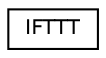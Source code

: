 digraph "Graphical Class Hierarchy"
{
  edge [fontname="Helvetica",fontsize="10",labelfontname="Helvetica",labelfontsize="10"];
  node [fontname="Helvetica",fontsize="10",shape=record];
  rankdir="LR";
  Node0 [label="IFTTT",height=0.2,width=0.4,color="black", fillcolor="white", style="filled",URL="$class_i_f_t_t_t.html",tooltip="Encapsulate IFTTT calls. "];
}
